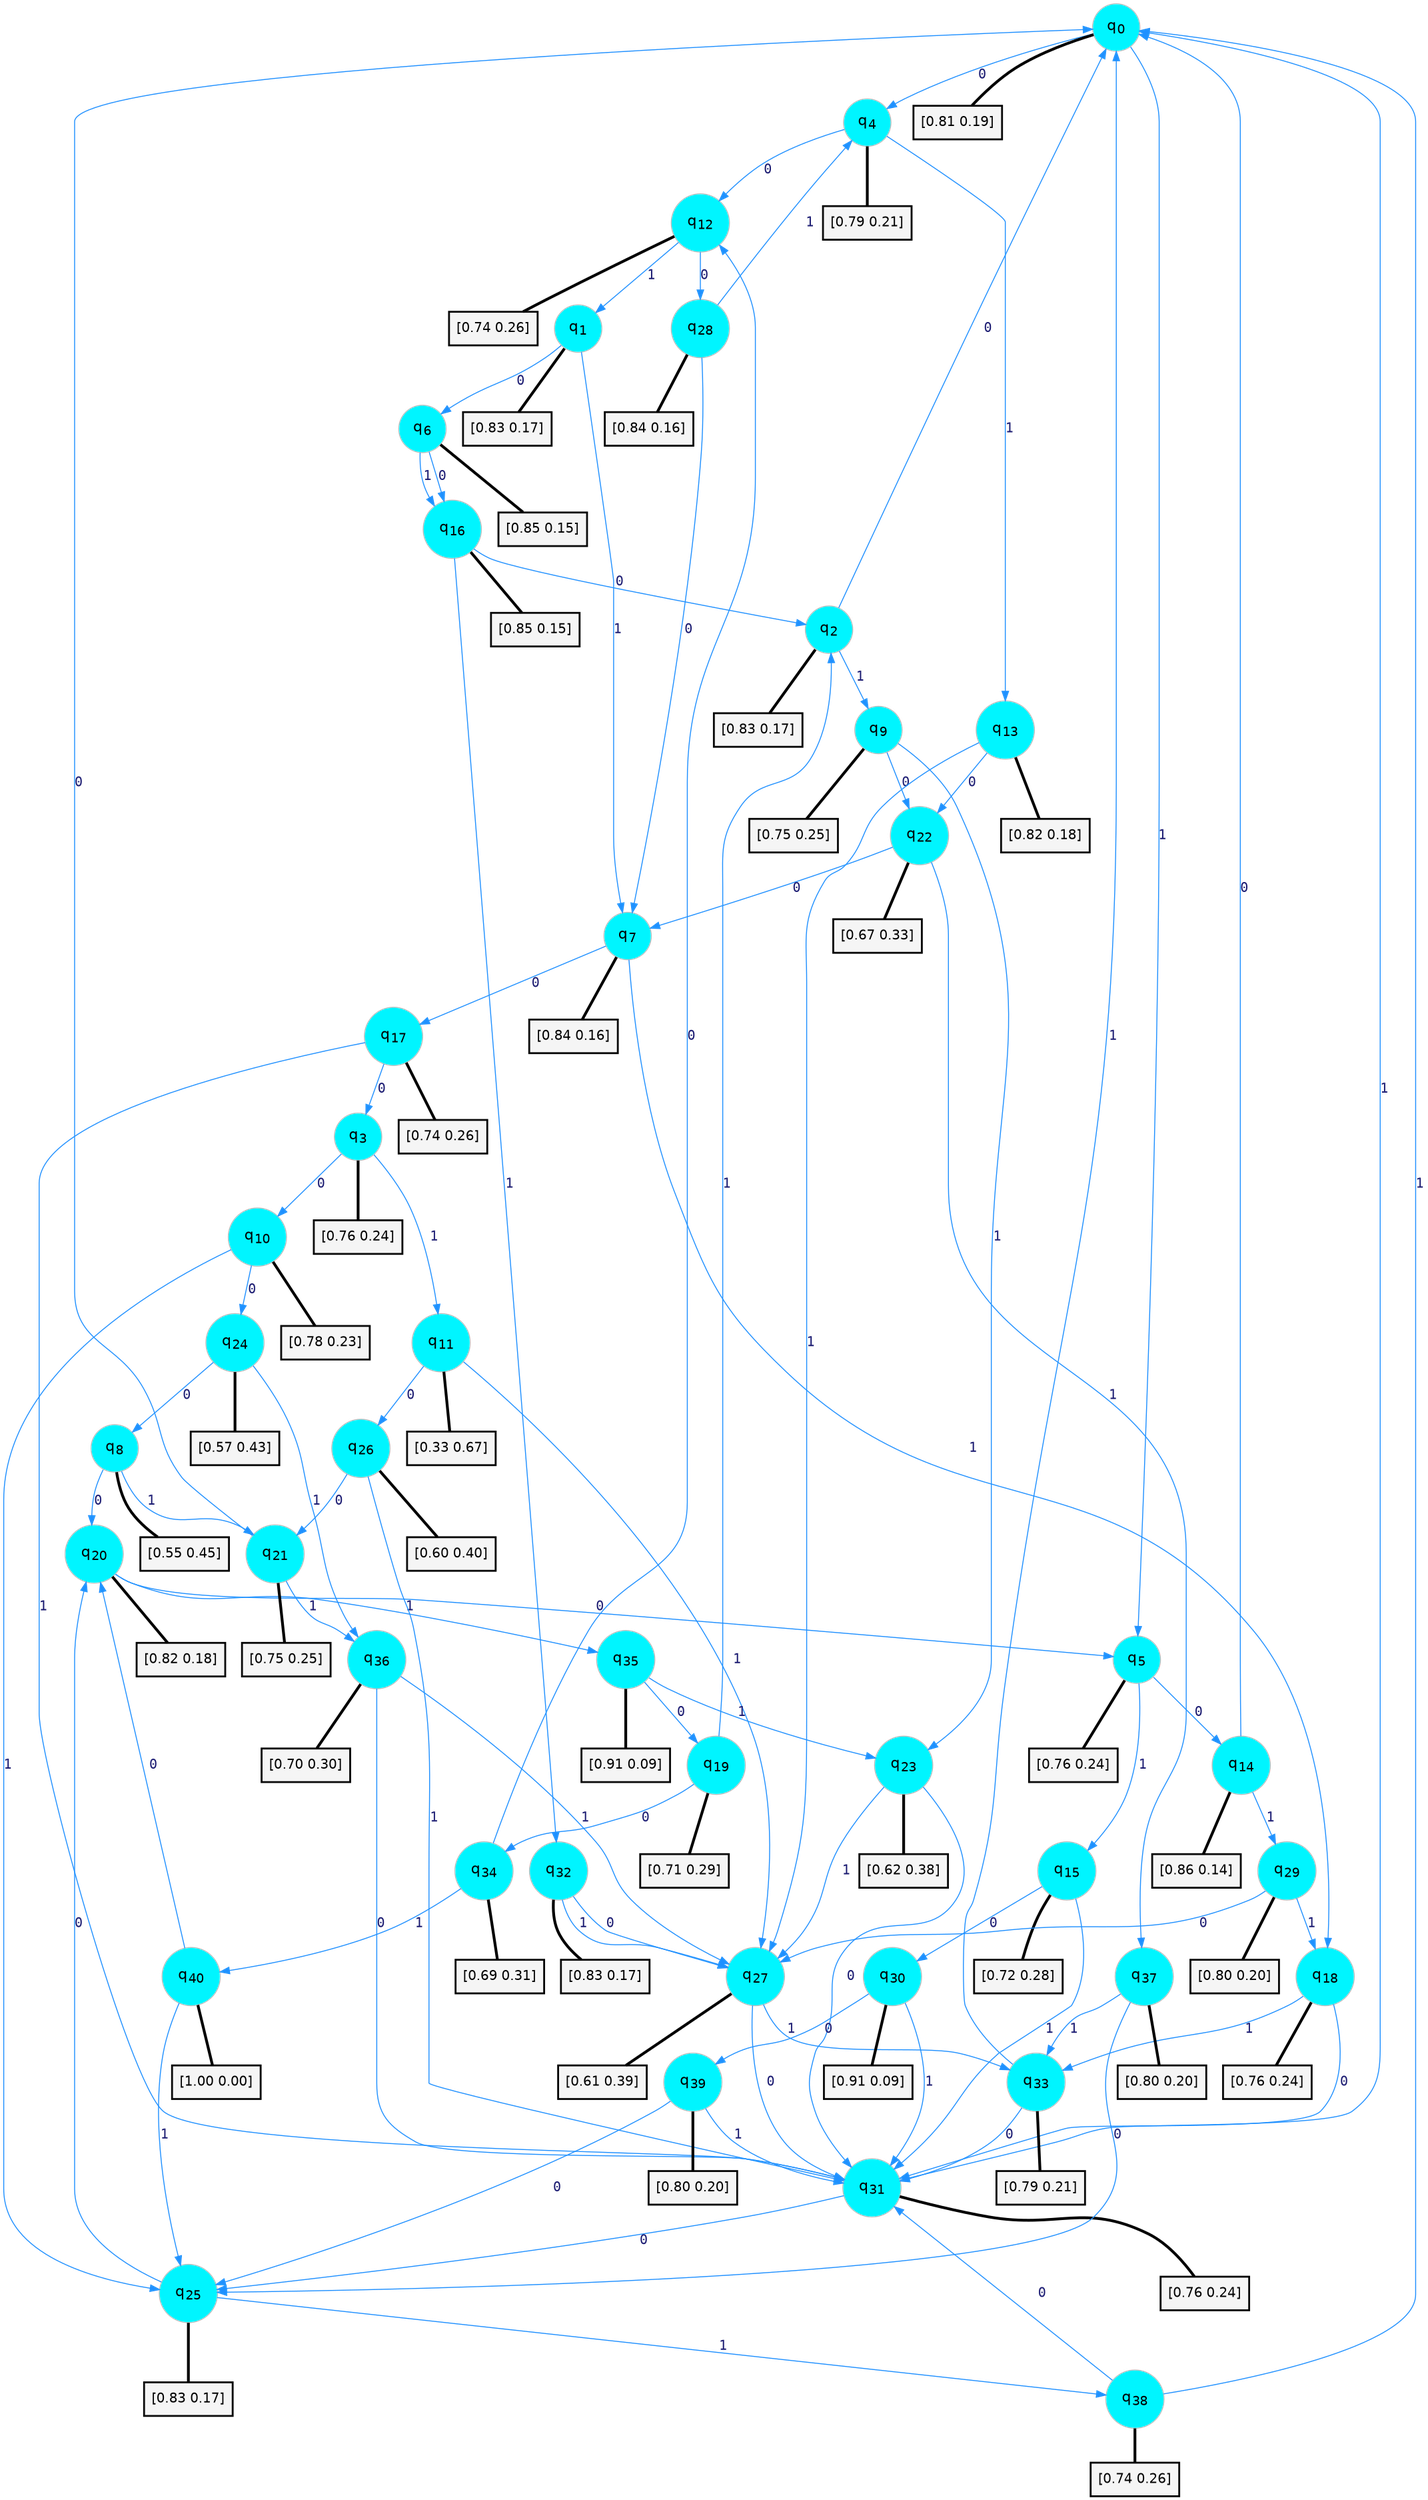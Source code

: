 digraph G {
graph [
bgcolor=transparent, dpi=300, rankdir=TD, size="40,25"];
node [
color=gray, fillcolor=turquoise1, fontcolor=black, fontname=Helvetica, fontsize=16, fontweight=bold, shape=circle, style=filled];
edge [
arrowsize=1, color=dodgerblue1, fontcolor=midnightblue, fontname=courier, fontweight=bold, penwidth=1, style=solid, weight=20];
0[label=<q<SUB>0</SUB>>];
1[label=<q<SUB>1</SUB>>];
2[label=<q<SUB>2</SUB>>];
3[label=<q<SUB>3</SUB>>];
4[label=<q<SUB>4</SUB>>];
5[label=<q<SUB>5</SUB>>];
6[label=<q<SUB>6</SUB>>];
7[label=<q<SUB>7</SUB>>];
8[label=<q<SUB>8</SUB>>];
9[label=<q<SUB>9</SUB>>];
10[label=<q<SUB>10</SUB>>];
11[label=<q<SUB>11</SUB>>];
12[label=<q<SUB>12</SUB>>];
13[label=<q<SUB>13</SUB>>];
14[label=<q<SUB>14</SUB>>];
15[label=<q<SUB>15</SUB>>];
16[label=<q<SUB>16</SUB>>];
17[label=<q<SUB>17</SUB>>];
18[label=<q<SUB>18</SUB>>];
19[label=<q<SUB>19</SUB>>];
20[label=<q<SUB>20</SUB>>];
21[label=<q<SUB>21</SUB>>];
22[label=<q<SUB>22</SUB>>];
23[label=<q<SUB>23</SUB>>];
24[label=<q<SUB>24</SUB>>];
25[label=<q<SUB>25</SUB>>];
26[label=<q<SUB>26</SUB>>];
27[label=<q<SUB>27</SUB>>];
28[label=<q<SUB>28</SUB>>];
29[label=<q<SUB>29</SUB>>];
30[label=<q<SUB>30</SUB>>];
31[label=<q<SUB>31</SUB>>];
32[label=<q<SUB>32</SUB>>];
33[label=<q<SUB>33</SUB>>];
34[label=<q<SUB>34</SUB>>];
35[label=<q<SUB>35</SUB>>];
36[label=<q<SUB>36</SUB>>];
37[label=<q<SUB>37</SUB>>];
38[label=<q<SUB>38</SUB>>];
39[label=<q<SUB>39</SUB>>];
40[label=<q<SUB>40</SUB>>];
41[label="[0.81 0.19]", shape=box,fontcolor=black, fontname=Helvetica, fontsize=14, penwidth=2, fillcolor=whitesmoke,color=black];
42[label="[0.83 0.17]", shape=box,fontcolor=black, fontname=Helvetica, fontsize=14, penwidth=2, fillcolor=whitesmoke,color=black];
43[label="[0.83 0.17]", shape=box,fontcolor=black, fontname=Helvetica, fontsize=14, penwidth=2, fillcolor=whitesmoke,color=black];
44[label="[0.76 0.24]", shape=box,fontcolor=black, fontname=Helvetica, fontsize=14, penwidth=2, fillcolor=whitesmoke,color=black];
45[label="[0.79 0.21]", shape=box,fontcolor=black, fontname=Helvetica, fontsize=14, penwidth=2, fillcolor=whitesmoke,color=black];
46[label="[0.76 0.24]", shape=box,fontcolor=black, fontname=Helvetica, fontsize=14, penwidth=2, fillcolor=whitesmoke,color=black];
47[label="[0.85 0.15]", shape=box,fontcolor=black, fontname=Helvetica, fontsize=14, penwidth=2, fillcolor=whitesmoke,color=black];
48[label="[0.84 0.16]", shape=box,fontcolor=black, fontname=Helvetica, fontsize=14, penwidth=2, fillcolor=whitesmoke,color=black];
49[label="[0.55 0.45]", shape=box,fontcolor=black, fontname=Helvetica, fontsize=14, penwidth=2, fillcolor=whitesmoke,color=black];
50[label="[0.75 0.25]", shape=box,fontcolor=black, fontname=Helvetica, fontsize=14, penwidth=2, fillcolor=whitesmoke,color=black];
51[label="[0.78 0.23]", shape=box,fontcolor=black, fontname=Helvetica, fontsize=14, penwidth=2, fillcolor=whitesmoke,color=black];
52[label="[0.33 0.67]", shape=box,fontcolor=black, fontname=Helvetica, fontsize=14, penwidth=2, fillcolor=whitesmoke,color=black];
53[label="[0.74 0.26]", shape=box,fontcolor=black, fontname=Helvetica, fontsize=14, penwidth=2, fillcolor=whitesmoke,color=black];
54[label="[0.82 0.18]", shape=box,fontcolor=black, fontname=Helvetica, fontsize=14, penwidth=2, fillcolor=whitesmoke,color=black];
55[label="[0.86 0.14]", shape=box,fontcolor=black, fontname=Helvetica, fontsize=14, penwidth=2, fillcolor=whitesmoke,color=black];
56[label="[0.72 0.28]", shape=box,fontcolor=black, fontname=Helvetica, fontsize=14, penwidth=2, fillcolor=whitesmoke,color=black];
57[label="[0.85 0.15]", shape=box,fontcolor=black, fontname=Helvetica, fontsize=14, penwidth=2, fillcolor=whitesmoke,color=black];
58[label="[0.74 0.26]", shape=box,fontcolor=black, fontname=Helvetica, fontsize=14, penwidth=2, fillcolor=whitesmoke,color=black];
59[label="[0.76 0.24]", shape=box,fontcolor=black, fontname=Helvetica, fontsize=14, penwidth=2, fillcolor=whitesmoke,color=black];
60[label="[0.71 0.29]", shape=box,fontcolor=black, fontname=Helvetica, fontsize=14, penwidth=2, fillcolor=whitesmoke,color=black];
61[label="[0.82 0.18]", shape=box,fontcolor=black, fontname=Helvetica, fontsize=14, penwidth=2, fillcolor=whitesmoke,color=black];
62[label="[0.75 0.25]", shape=box,fontcolor=black, fontname=Helvetica, fontsize=14, penwidth=2, fillcolor=whitesmoke,color=black];
63[label="[0.67 0.33]", shape=box,fontcolor=black, fontname=Helvetica, fontsize=14, penwidth=2, fillcolor=whitesmoke,color=black];
64[label="[0.62 0.38]", shape=box,fontcolor=black, fontname=Helvetica, fontsize=14, penwidth=2, fillcolor=whitesmoke,color=black];
65[label="[0.57 0.43]", shape=box,fontcolor=black, fontname=Helvetica, fontsize=14, penwidth=2, fillcolor=whitesmoke,color=black];
66[label="[0.83 0.17]", shape=box,fontcolor=black, fontname=Helvetica, fontsize=14, penwidth=2, fillcolor=whitesmoke,color=black];
67[label="[0.60 0.40]", shape=box,fontcolor=black, fontname=Helvetica, fontsize=14, penwidth=2, fillcolor=whitesmoke,color=black];
68[label="[0.61 0.39]", shape=box,fontcolor=black, fontname=Helvetica, fontsize=14, penwidth=2, fillcolor=whitesmoke,color=black];
69[label="[0.84 0.16]", shape=box,fontcolor=black, fontname=Helvetica, fontsize=14, penwidth=2, fillcolor=whitesmoke,color=black];
70[label="[0.80 0.20]", shape=box,fontcolor=black, fontname=Helvetica, fontsize=14, penwidth=2, fillcolor=whitesmoke,color=black];
71[label="[0.91 0.09]", shape=box,fontcolor=black, fontname=Helvetica, fontsize=14, penwidth=2, fillcolor=whitesmoke,color=black];
72[label="[0.76 0.24]", shape=box,fontcolor=black, fontname=Helvetica, fontsize=14, penwidth=2, fillcolor=whitesmoke,color=black];
73[label="[0.83 0.17]", shape=box,fontcolor=black, fontname=Helvetica, fontsize=14, penwidth=2, fillcolor=whitesmoke,color=black];
74[label="[0.79 0.21]", shape=box,fontcolor=black, fontname=Helvetica, fontsize=14, penwidth=2, fillcolor=whitesmoke,color=black];
75[label="[0.69 0.31]", shape=box,fontcolor=black, fontname=Helvetica, fontsize=14, penwidth=2, fillcolor=whitesmoke,color=black];
76[label="[0.91 0.09]", shape=box,fontcolor=black, fontname=Helvetica, fontsize=14, penwidth=2, fillcolor=whitesmoke,color=black];
77[label="[0.70 0.30]", shape=box,fontcolor=black, fontname=Helvetica, fontsize=14, penwidth=2, fillcolor=whitesmoke,color=black];
78[label="[0.80 0.20]", shape=box,fontcolor=black, fontname=Helvetica, fontsize=14, penwidth=2, fillcolor=whitesmoke,color=black];
79[label="[0.74 0.26]", shape=box,fontcolor=black, fontname=Helvetica, fontsize=14, penwidth=2, fillcolor=whitesmoke,color=black];
80[label="[0.80 0.20]", shape=box,fontcolor=black, fontname=Helvetica, fontsize=14, penwidth=2, fillcolor=whitesmoke,color=black];
81[label="[1.00 0.00]", shape=box,fontcolor=black, fontname=Helvetica, fontsize=14, penwidth=2, fillcolor=whitesmoke,color=black];
0->4 [label=0];
0->5 [label=1];
0->41 [arrowhead=none, penwidth=3,color=black];
1->6 [label=0];
1->7 [label=1];
1->42 [arrowhead=none, penwidth=3,color=black];
2->0 [label=0];
2->9 [label=1];
2->43 [arrowhead=none, penwidth=3,color=black];
3->10 [label=0];
3->11 [label=1];
3->44 [arrowhead=none, penwidth=3,color=black];
4->12 [label=0];
4->13 [label=1];
4->45 [arrowhead=none, penwidth=3,color=black];
5->14 [label=0];
5->15 [label=1];
5->46 [arrowhead=none, penwidth=3,color=black];
6->16 [label=0];
6->16 [label=1];
6->47 [arrowhead=none, penwidth=3,color=black];
7->17 [label=0];
7->18 [label=1];
7->48 [arrowhead=none, penwidth=3,color=black];
8->20 [label=0];
8->21 [label=1];
8->49 [arrowhead=none, penwidth=3,color=black];
9->22 [label=0];
9->23 [label=1];
9->50 [arrowhead=none, penwidth=3,color=black];
10->24 [label=0];
10->25 [label=1];
10->51 [arrowhead=none, penwidth=3,color=black];
11->26 [label=0];
11->27 [label=1];
11->52 [arrowhead=none, penwidth=3,color=black];
12->28 [label=0];
12->1 [label=1];
12->53 [arrowhead=none, penwidth=3,color=black];
13->22 [label=0];
13->27 [label=1];
13->54 [arrowhead=none, penwidth=3,color=black];
14->0 [label=0];
14->29 [label=1];
14->55 [arrowhead=none, penwidth=3,color=black];
15->30 [label=0];
15->31 [label=1];
15->56 [arrowhead=none, penwidth=3,color=black];
16->2 [label=0];
16->32 [label=1];
16->57 [arrowhead=none, penwidth=3,color=black];
17->3 [label=0];
17->31 [label=1];
17->58 [arrowhead=none, penwidth=3,color=black];
18->31 [label=0];
18->33 [label=1];
18->59 [arrowhead=none, penwidth=3,color=black];
19->34 [label=0];
19->2 [label=1];
19->60 [arrowhead=none, penwidth=3,color=black];
20->5 [label=0];
20->35 [label=1];
20->61 [arrowhead=none, penwidth=3,color=black];
21->0 [label=0];
21->36 [label=1];
21->62 [arrowhead=none, penwidth=3,color=black];
22->7 [label=0];
22->37 [label=1];
22->63 [arrowhead=none, penwidth=3,color=black];
23->31 [label=0];
23->27 [label=1];
23->64 [arrowhead=none, penwidth=3,color=black];
24->8 [label=0];
24->36 [label=1];
24->65 [arrowhead=none, penwidth=3,color=black];
25->20 [label=0];
25->38 [label=1];
25->66 [arrowhead=none, penwidth=3,color=black];
26->21 [label=0];
26->31 [label=1];
26->67 [arrowhead=none, penwidth=3,color=black];
27->31 [label=0];
27->33 [label=1];
27->68 [arrowhead=none, penwidth=3,color=black];
28->7 [label=0];
28->4 [label=1];
28->69 [arrowhead=none, penwidth=3,color=black];
29->27 [label=0];
29->18 [label=1];
29->70 [arrowhead=none, penwidth=3,color=black];
30->39 [label=0];
30->31 [label=1];
30->71 [arrowhead=none, penwidth=3,color=black];
31->25 [label=0];
31->0 [label=1];
31->72 [arrowhead=none, penwidth=3,color=black];
32->27 [label=0];
32->27 [label=1];
32->73 [arrowhead=none, penwidth=3,color=black];
33->31 [label=0];
33->0 [label=1];
33->74 [arrowhead=none, penwidth=3,color=black];
34->12 [label=0];
34->40 [label=1];
34->75 [arrowhead=none, penwidth=3,color=black];
35->19 [label=0];
35->23 [label=1];
35->76 [arrowhead=none, penwidth=3,color=black];
36->31 [label=0];
36->27 [label=1];
36->77 [arrowhead=none, penwidth=3,color=black];
37->25 [label=0];
37->33 [label=1];
37->78 [arrowhead=none, penwidth=3,color=black];
38->31 [label=0];
38->0 [label=1];
38->79 [arrowhead=none, penwidth=3,color=black];
39->25 [label=0];
39->31 [label=1];
39->80 [arrowhead=none, penwidth=3,color=black];
40->20 [label=0];
40->25 [label=1];
40->81 [arrowhead=none, penwidth=3,color=black];
}
